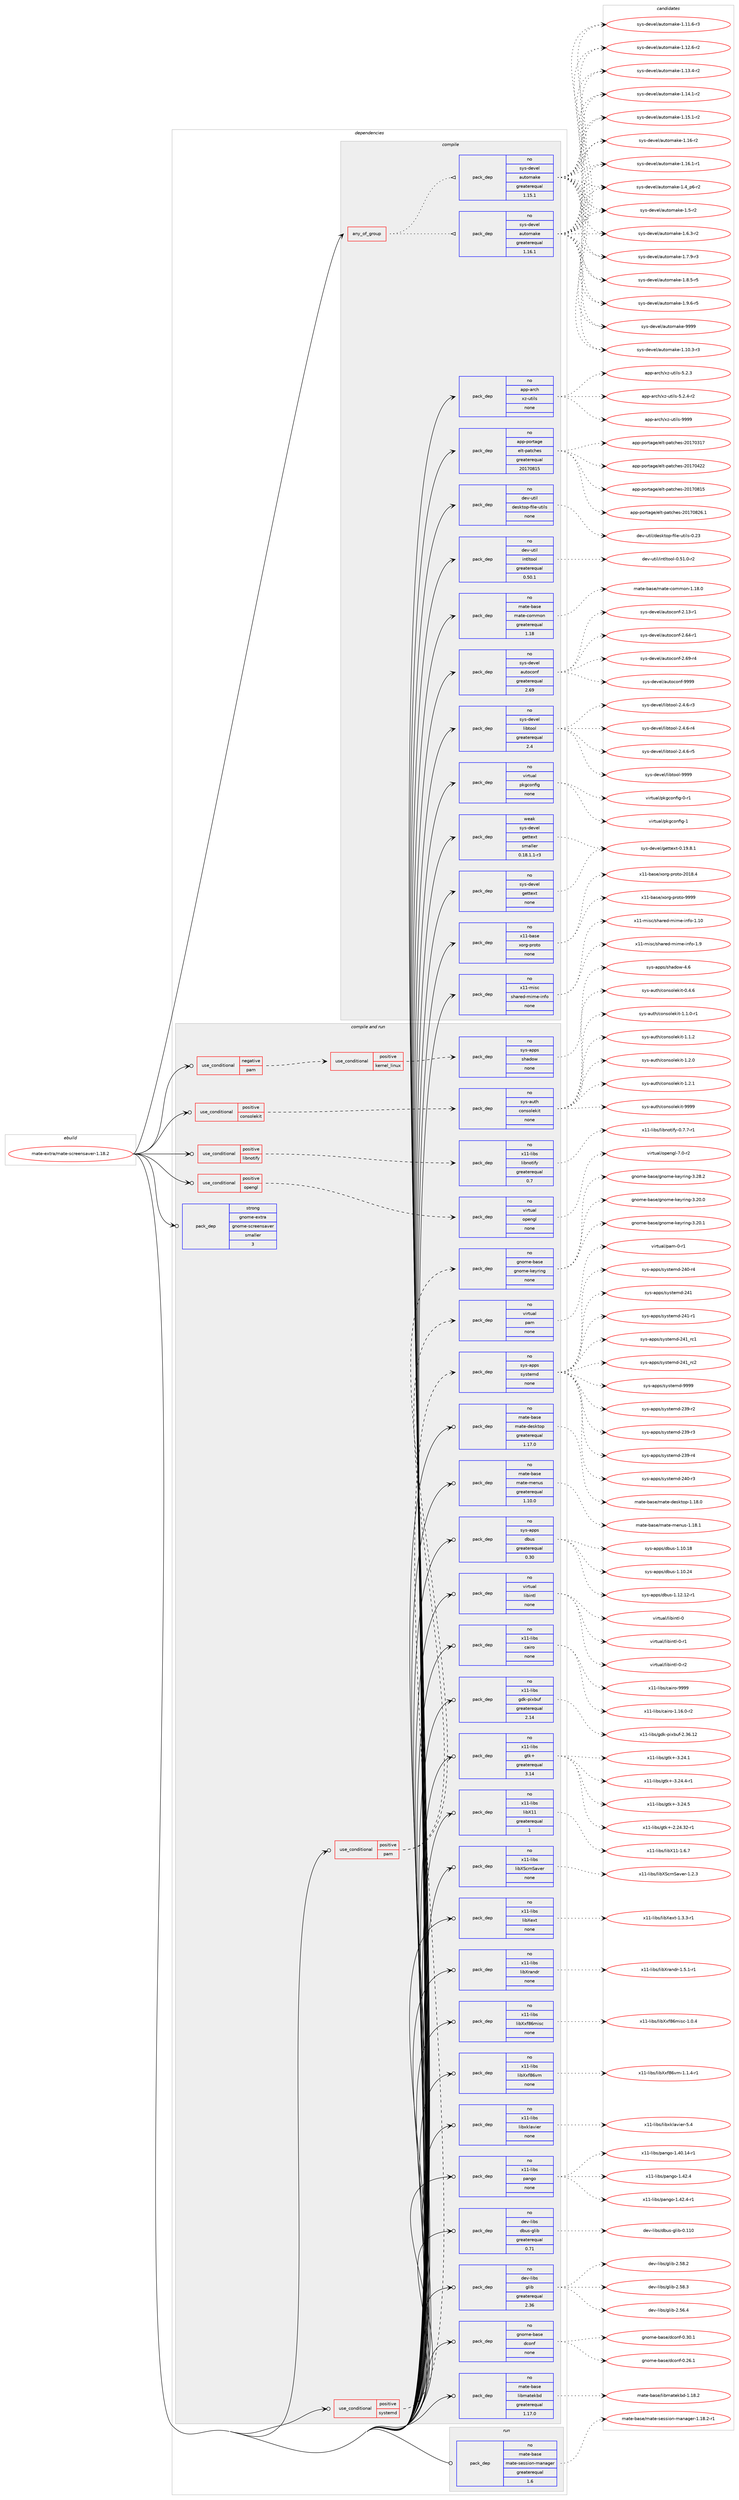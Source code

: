 digraph prolog {

# *************
# Graph options
# *************

newrank=true;
concentrate=true;
compound=true;
graph [rankdir=LR,fontname=Helvetica,fontsize=10,ranksep=1.5];#, ranksep=2.5, nodesep=0.2];
edge  [arrowhead=vee];
node  [fontname=Helvetica,fontsize=10];

# **********
# The ebuild
# **********

subgraph cluster_leftcol {
color=gray;
rank=same;
label=<<i>ebuild</i>>;
id [label="mate-extra/mate-screensaver-1.18.2", color=red, width=4, href="../mate-extra/mate-screensaver-1.18.2.svg"];
}

# ****************
# The dependencies
# ****************

subgraph cluster_midcol {
color=gray;
label=<<i>dependencies</i>>;
subgraph cluster_compile {
fillcolor="#eeeeee";
style=filled;
label=<<i>compile</i>>;
subgraph any24514 {
dependency1598456 [label=<<TABLE BORDER="0" CELLBORDER="1" CELLSPACING="0" CELLPADDING="4"><TR><TD CELLPADDING="10">any_of_group</TD></TR></TABLE>>, shape=none, color=red];subgraph pack1141794 {
dependency1598457 [label=<<TABLE BORDER="0" CELLBORDER="1" CELLSPACING="0" CELLPADDING="4" WIDTH="220"><TR><TD ROWSPAN="6" CELLPADDING="30">pack_dep</TD></TR><TR><TD WIDTH="110">no</TD></TR><TR><TD>sys-devel</TD></TR><TR><TD>automake</TD></TR><TR><TD>greaterequal</TD></TR><TR><TD>1.16.1</TD></TR></TABLE>>, shape=none, color=blue];
}
dependency1598456:e -> dependency1598457:w [weight=20,style="dotted",arrowhead="oinv"];
subgraph pack1141795 {
dependency1598458 [label=<<TABLE BORDER="0" CELLBORDER="1" CELLSPACING="0" CELLPADDING="4" WIDTH="220"><TR><TD ROWSPAN="6" CELLPADDING="30">pack_dep</TD></TR><TR><TD WIDTH="110">no</TD></TR><TR><TD>sys-devel</TD></TR><TR><TD>automake</TD></TR><TR><TD>greaterequal</TD></TR><TR><TD>1.15.1</TD></TR></TABLE>>, shape=none, color=blue];
}
dependency1598456:e -> dependency1598458:w [weight=20,style="dotted",arrowhead="oinv"];
}
id:e -> dependency1598456:w [weight=20,style="solid",arrowhead="vee"];
subgraph pack1141796 {
dependency1598459 [label=<<TABLE BORDER="0" CELLBORDER="1" CELLSPACING="0" CELLPADDING="4" WIDTH="220"><TR><TD ROWSPAN="6" CELLPADDING="30">pack_dep</TD></TR><TR><TD WIDTH="110">no</TD></TR><TR><TD>app-arch</TD></TR><TR><TD>xz-utils</TD></TR><TR><TD>none</TD></TR><TR><TD></TD></TR></TABLE>>, shape=none, color=blue];
}
id:e -> dependency1598459:w [weight=20,style="solid",arrowhead="vee"];
subgraph pack1141797 {
dependency1598460 [label=<<TABLE BORDER="0" CELLBORDER="1" CELLSPACING="0" CELLPADDING="4" WIDTH="220"><TR><TD ROWSPAN="6" CELLPADDING="30">pack_dep</TD></TR><TR><TD WIDTH="110">no</TD></TR><TR><TD>app-portage</TD></TR><TR><TD>elt-patches</TD></TR><TR><TD>greaterequal</TD></TR><TR><TD>20170815</TD></TR></TABLE>>, shape=none, color=blue];
}
id:e -> dependency1598460:w [weight=20,style="solid",arrowhead="vee"];
subgraph pack1141798 {
dependency1598461 [label=<<TABLE BORDER="0" CELLBORDER="1" CELLSPACING="0" CELLPADDING="4" WIDTH="220"><TR><TD ROWSPAN="6" CELLPADDING="30">pack_dep</TD></TR><TR><TD WIDTH="110">no</TD></TR><TR><TD>dev-util</TD></TR><TR><TD>desktop-file-utils</TD></TR><TR><TD>none</TD></TR><TR><TD></TD></TR></TABLE>>, shape=none, color=blue];
}
id:e -> dependency1598461:w [weight=20,style="solid",arrowhead="vee"];
subgraph pack1141799 {
dependency1598462 [label=<<TABLE BORDER="0" CELLBORDER="1" CELLSPACING="0" CELLPADDING="4" WIDTH="220"><TR><TD ROWSPAN="6" CELLPADDING="30">pack_dep</TD></TR><TR><TD WIDTH="110">no</TD></TR><TR><TD>dev-util</TD></TR><TR><TD>intltool</TD></TR><TR><TD>greaterequal</TD></TR><TR><TD>0.50.1</TD></TR></TABLE>>, shape=none, color=blue];
}
id:e -> dependency1598462:w [weight=20,style="solid",arrowhead="vee"];
subgraph pack1141800 {
dependency1598463 [label=<<TABLE BORDER="0" CELLBORDER="1" CELLSPACING="0" CELLPADDING="4" WIDTH="220"><TR><TD ROWSPAN="6" CELLPADDING="30">pack_dep</TD></TR><TR><TD WIDTH="110">no</TD></TR><TR><TD>mate-base</TD></TR><TR><TD>mate-common</TD></TR><TR><TD>greaterequal</TD></TR><TR><TD>1.18</TD></TR></TABLE>>, shape=none, color=blue];
}
id:e -> dependency1598463:w [weight=20,style="solid",arrowhead="vee"];
subgraph pack1141801 {
dependency1598464 [label=<<TABLE BORDER="0" CELLBORDER="1" CELLSPACING="0" CELLPADDING="4" WIDTH="220"><TR><TD ROWSPAN="6" CELLPADDING="30">pack_dep</TD></TR><TR><TD WIDTH="110">no</TD></TR><TR><TD>sys-devel</TD></TR><TR><TD>autoconf</TD></TR><TR><TD>greaterequal</TD></TR><TR><TD>2.69</TD></TR></TABLE>>, shape=none, color=blue];
}
id:e -> dependency1598464:w [weight=20,style="solid",arrowhead="vee"];
subgraph pack1141802 {
dependency1598465 [label=<<TABLE BORDER="0" CELLBORDER="1" CELLSPACING="0" CELLPADDING="4" WIDTH="220"><TR><TD ROWSPAN="6" CELLPADDING="30">pack_dep</TD></TR><TR><TD WIDTH="110">no</TD></TR><TR><TD>sys-devel</TD></TR><TR><TD>gettext</TD></TR><TR><TD>none</TD></TR><TR><TD></TD></TR></TABLE>>, shape=none, color=blue];
}
id:e -> dependency1598465:w [weight=20,style="solid",arrowhead="vee"];
subgraph pack1141803 {
dependency1598466 [label=<<TABLE BORDER="0" CELLBORDER="1" CELLSPACING="0" CELLPADDING="4" WIDTH="220"><TR><TD ROWSPAN="6" CELLPADDING="30">pack_dep</TD></TR><TR><TD WIDTH="110">no</TD></TR><TR><TD>sys-devel</TD></TR><TR><TD>libtool</TD></TR><TR><TD>greaterequal</TD></TR><TR><TD>2.4</TD></TR></TABLE>>, shape=none, color=blue];
}
id:e -> dependency1598466:w [weight=20,style="solid",arrowhead="vee"];
subgraph pack1141804 {
dependency1598467 [label=<<TABLE BORDER="0" CELLBORDER="1" CELLSPACING="0" CELLPADDING="4" WIDTH="220"><TR><TD ROWSPAN="6" CELLPADDING="30">pack_dep</TD></TR><TR><TD WIDTH="110">no</TD></TR><TR><TD>virtual</TD></TR><TR><TD>pkgconfig</TD></TR><TR><TD>none</TD></TR><TR><TD></TD></TR></TABLE>>, shape=none, color=blue];
}
id:e -> dependency1598467:w [weight=20,style="solid",arrowhead="vee"];
subgraph pack1141805 {
dependency1598468 [label=<<TABLE BORDER="0" CELLBORDER="1" CELLSPACING="0" CELLPADDING="4" WIDTH="220"><TR><TD ROWSPAN="6" CELLPADDING="30">pack_dep</TD></TR><TR><TD WIDTH="110">no</TD></TR><TR><TD>x11-base</TD></TR><TR><TD>xorg-proto</TD></TR><TR><TD>none</TD></TR><TR><TD></TD></TR></TABLE>>, shape=none, color=blue];
}
id:e -> dependency1598468:w [weight=20,style="solid",arrowhead="vee"];
subgraph pack1141806 {
dependency1598469 [label=<<TABLE BORDER="0" CELLBORDER="1" CELLSPACING="0" CELLPADDING="4" WIDTH="220"><TR><TD ROWSPAN="6" CELLPADDING="30">pack_dep</TD></TR><TR><TD WIDTH="110">no</TD></TR><TR><TD>x11-misc</TD></TR><TR><TD>shared-mime-info</TD></TR><TR><TD>none</TD></TR><TR><TD></TD></TR></TABLE>>, shape=none, color=blue];
}
id:e -> dependency1598469:w [weight=20,style="solid",arrowhead="vee"];
subgraph pack1141807 {
dependency1598470 [label=<<TABLE BORDER="0" CELLBORDER="1" CELLSPACING="0" CELLPADDING="4" WIDTH="220"><TR><TD ROWSPAN="6" CELLPADDING="30">pack_dep</TD></TR><TR><TD WIDTH="110">weak</TD></TR><TR><TD>sys-devel</TD></TR><TR><TD>gettext</TD></TR><TR><TD>smaller</TD></TR><TR><TD>0.18.1.1-r3</TD></TR></TABLE>>, shape=none, color=blue];
}
id:e -> dependency1598470:w [weight=20,style="solid",arrowhead="vee"];
}
subgraph cluster_compileandrun {
fillcolor="#eeeeee";
style=filled;
label=<<i>compile and run</i>>;
subgraph cond431502 {
dependency1598471 [label=<<TABLE BORDER="0" CELLBORDER="1" CELLSPACING="0" CELLPADDING="4"><TR><TD ROWSPAN="3" CELLPADDING="10">use_conditional</TD></TR><TR><TD>negative</TD></TR><TR><TD>pam</TD></TR></TABLE>>, shape=none, color=red];
subgraph cond431503 {
dependency1598472 [label=<<TABLE BORDER="0" CELLBORDER="1" CELLSPACING="0" CELLPADDING="4"><TR><TD ROWSPAN="3" CELLPADDING="10">use_conditional</TD></TR><TR><TD>positive</TD></TR><TR><TD>kernel_linux</TD></TR></TABLE>>, shape=none, color=red];
subgraph pack1141808 {
dependency1598473 [label=<<TABLE BORDER="0" CELLBORDER="1" CELLSPACING="0" CELLPADDING="4" WIDTH="220"><TR><TD ROWSPAN="6" CELLPADDING="30">pack_dep</TD></TR><TR><TD WIDTH="110">no</TD></TR><TR><TD>sys-apps</TD></TR><TR><TD>shadow</TD></TR><TR><TD>none</TD></TR><TR><TD></TD></TR></TABLE>>, shape=none, color=blue];
}
dependency1598472:e -> dependency1598473:w [weight=20,style="dashed",arrowhead="vee"];
}
dependency1598471:e -> dependency1598472:w [weight=20,style="dashed",arrowhead="vee"];
}
id:e -> dependency1598471:w [weight=20,style="solid",arrowhead="odotvee"];
subgraph cond431504 {
dependency1598474 [label=<<TABLE BORDER="0" CELLBORDER="1" CELLSPACING="0" CELLPADDING="4"><TR><TD ROWSPAN="3" CELLPADDING="10">use_conditional</TD></TR><TR><TD>positive</TD></TR><TR><TD>consolekit</TD></TR></TABLE>>, shape=none, color=red];
subgraph pack1141809 {
dependency1598475 [label=<<TABLE BORDER="0" CELLBORDER="1" CELLSPACING="0" CELLPADDING="4" WIDTH="220"><TR><TD ROWSPAN="6" CELLPADDING="30">pack_dep</TD></TR><TR><TD WIDTH="110">no</TD></TR><TR><TD>sys-auth</TD></TR><TR><TD>consolekit</TD></TR><TR><TD>none</TD></TR><TR><TD></TD></TR></TABLE>>, shape=none, color=blue];
}
dependency1598474:e -> dependency1598475:w [weight=20,style="dashed",arrowhead="vee"];
}
id:e -> dependency1598474:w [weight=20,style="solid",arrowhead="odotvee"];
subgraph cond431505 {
dependency1598476 [label=<<TABLE BORDER="0" CELLBORDER="1" CELLSPACING="0" CELLPADDING="4"><TR><TD ROWSPAN="3" CELLPADDING="10">use_conditional</TD></TR><TR><TD>positive</TD></TR><TR><TD>libnotify</TD></TR></TABLE>>, shape=none, color=red];
subgraph pack1141810 {
dependency1598477 [label=<<TABLE BORDER="0" CELLBORDER="1" CELLSPACING="0" CELLPADDING="4" WIDTH="220"><TR><TD ROWSPAN="6" CELLPADDING="30">pack_dep</TD></TR><TR><TD WIDTH="110">no</TD></TR><TR><TD>x11-libs</TD></TR><TR><TD>libnotify</TD></TR><TR><TD>greaterequal</TD></TR><TR><TD>0.7</TD></TR></TABLE>>, shape=none, color=blue];
}
dependency1598476:e -> dependency1598477:w [weight=20,style="dashed",arrowhead="vee"];
}
id:e -> dependency1598476:w [weight=20,style="solid",arrowhead="odotvee"];
subgraph cond431506 {
dependency1598478 [label=<<TABLE BORDER="0" CELLBORDER="1" CELLSPACING="0" CELLPADDING="4"><TR><TD ROWSPAN="3" CELLPADDING="10">use_conditional</TD></TR><TR><TD>positive</TD></TR><TR><TD>opengl</TD></TR></TABLE>>, shape=none, color=red];
subgraph pack1141811 {
dependency1598479 [label=<<TABLE BORDER="0" CELLBORDER="1" CELLSPACING="0" CELLPADDING="4" WIDTH="220"><TR><TD ROWSPAN="6" CELLPADDING="30">pack_dep</TD></TR><TR><TD WIDTH="110">no</TD></TR><TR><TD>virtual</TD></TR><TR><TD>opengl</TD></TR><TR><TD>none</TD></TR><TR><TD></TD></TR></TABLE>>, shape=none, color=blue];
}
dependency1598478:e -> dependency1598479:w [weight=20,style="dashed",arrowhead="vee"];
}
id:e -> dependency1598478:w [weight=20,style="solid",arrowhead="odotvee"];
subgraph cond431507 {
dependency1598480 [label=<<TABLE BORDER="0" CELLBORDER="1" CELLSPACING="0" CELLPADDING="4"><TR><TD ROWSPAN="3" CELLPADDING="10">use_conditional</TD></TR><TR><TD>positive</TD></TR><TR><TD>pam</TD></TR></TABLE>>, shape=none, color=red];
subgraph pack1141812 {
dependency1598481 [label=<<TABLE BORDER="0" CELLBORDER="1" CELLSPACING="0" CELLPADDING="4" WIDTH="220"><TR><TD ROWSPAN="6" CELLPADDING="30">pack_dep</TD></TR><TR><TD WIDTH="110">no</TD></TR><TR><TD>gnome-base</TD></TR><TR><TD>gnome-keyring</TD></TR><TR><TD>none</TD></TR><TR><TD></TD></TR></TABLE>>, shape=none, color=blue];
}
dependency1598480:e -> dependency1598481:w [weight=20,style="dashed",arrowhead="vee"];
subgraph pack1141813 {
dependency1598482 [label=<<TABLE BORDER="0" CELLBORDER="1" CELLSPACING="0" CELLPADDING="4" WIDTH="220"><TR><TD ROWSPAN="6" CELLPADDING="30">pack_dep</TD></TR><TR><TD WIDTH="110">no</TD></TR><TR><TD>virtual</TD></TR><TR><TD>pam</TD></TR><TR><TD>none</TD></TR><TR><TD></TD></TR></TABLE>>, shape=none, color=blue];
}
dependency1598480:e -> dependency1598482:w [weight=20,style="dashed",arrowhead="vee"];
}
id:e -> dependency1598480:w [weight=20,style="solid",arrowhead="odotvee"];
subgraph cond431508 {
dependency1598483 [label=<<TABLE BORDER="0" CELLBORDER="1" CELLSPACING="0" CELLPADDING="4"><TR><TD ROWSPAN="3" CELLPADDING="10">use_conditional</TD></TR><TR><TD>positive</TD></TR><TR><TD>systemd</TD></TR></TABLE>>, shape=none, color=red];
subgraph pack1141814 {
dependency1598484 [label=<<TABLE BORDER="0" CELLBORDER="1" CELLSPACING="0" CELLPADDING="4" WIDTH="220"><TR><TD ROWSPAN="6" CELLPADDING="30">pack_dep</TD></TR><TR><TD WIDTH="110">no</TD></TR><TR><TD>sys-apps</TD></TR><TR><TD>systemd</TD></TR><TR><TD>none</TD></TR><TR><TD></TD></TR></TABLE>>, shape=none, color=blue];
}
dependency1598483:e -> dependency1598484:w [weight=20,style="dashed",arrowhead="vee"];
}
id:e -> dependency1598483:w [weight=20,style="solid",arrowhead="odotvee"];
subgraph pack1141815 {
dependency1598485 [label=<<TABLE BORDER="0" CELLBORDER="1" CELLSPACING="0" CELLPADDING="4" WIDTH="220"><TR><TD ROWSPAN="6" CELLPADDING="30">pack_dep</TD></TR><TR><TD WIDTH="110">no</TD></TR><TR><TD>dev-libs</TD></TR><TR><TD>dbus-glib</TD></TR><TR><TD>greaterequal</TD></TR><TR><TD>0.71</TD></TR></TABLE>>, shape=none, color=blue];
}
id:e -> dependency1598485:w [weight=20,style="solid",arrowhead="odotvee"];
subgraph pack1141816 {
dependency1598486 [label=<<TABLE BORDER="0" CELLBORDER="1" CELLSPACING="0" CELLPADDING="4" WIDTH="220"><TR><TD ROWSPAN="6" CELLPADDING="30">pack_dep</TD></TR><TR><TD WIDTH="110">no</TD></TR><TR><TD>dev-libs</TD></TR><TR><TD>glib</TD></TR><TR><TD>greaterequal</TD></TR><TR><TD>2.36</TD></TR></TABLE>>, shape=none, color=blue];
}
id:e -> dependency1598486:w [weight=20,style="solid",arrowhead="odotvee"];
subgraph pack1141817 {
dependency1598487 [label=<<TABLE BORDER="0" CELLBORDER="1" CELLSPACING="0" CELLPADDING="4" WIDTH="220"><TR><TD ROWSPAN="6" CELLPADDING="30">pack_dep</TD></TR><TR><TD WIDTH="110">no</TD></TR><TR><TD>gnome-base</TD></TR><TR><TD>dconf</TD></TR><TR><TD>none</TD></TR><TR><TD></TD></TR></TABLE>>, shape=none, color=blue];
}
id:e -> dependency1598487:w [weight=20,style="solid",arrowhead="odotvee"];
subgraph pack1141818 {
dependency1598488 [label=<<TABLE BORDER="0" CELLBORDER="1" CELLSPACING="0" CELLPADDING="4" WIDTH="220"><TR><TD ROWSPAN="6" CELLPADDING="30">pack_dep</TD></TR><TR><TD WIDTH="110">no</TD></TR><TR><TD>mate-base</TD></TR><TR><TD>libmatekbd</TD></TR><TR><TD>greaterequal</TD></TR><TR><TD>1.17.0</TD></TR></TABLE>>, shape=none, color=blue];
}
id:e -> dependency1598488:w [weight=20,style="solid",arrowhead="odotvee"];
subgraph pack1141819 {
dependency1598489 [label=<<TABLE BORDER="0" CELLBORDER="1" CELLSPACING="0" CELLPADDING="4" WIDTH="220"><TR><TD ROWSPAN="6" CELLPADDING="30">pack_dep</TD></TR><TR><TD WIDTH="110">no</TD></TR><TR><TD>mate-base</TD></TR><TR><TD>mate-desktop</TD></TR><TR><TD>greaterequal</TD></TR><TR><TD>1.17.0</TD></TR></TABLE>>, shape=none, color=blue];
}
id:e -> dependency1598489:w [weight=20,style="solid",arrowhead="odotvee"];
subgraph pack1141820 {
dependency1598490 [label=<<TABLE BORDER="0" CELLBORDER="1" CELLSPACING="0" CELLPADDING="4" WIDTH="220"><TR><TD ROWSPAN="6" CELLPADDING="30">pack_dep</TD></TR><TR><TD WIDTH="110">no</TD></TR><TR><TD>mate-base</TD></TR><TR><TD>mate-menus</TD></TR><TR><TD>greaterequal</TD></TR><TR><TD>1.10.0</TD></TR></TABLE>>, shape=none, color=blue];
}
id:e -> dependency1598490:w [weight=20,style="solid",arrowhead="odotvee"];
subgraph pack1141821 {
dependency1598491 [label=<<TABLE BORDER="0" CELLBORDER="1" CELLSPACING="0" CELLPADDING="4" WIDTH="220"><TR><TD ROWSPAN="6" CELLPADDING="30">pack_dep</TD></TR><TR><TD WIDTH="110">no</TD></TR><TR><TD>sys-apps</TD></TR><TR><TD>dbus</TD></TR><TR><TD>greaterequal</TD></TR><TR><TD>0.30</TD></TR></TABLE>>, shape=none, color=blue];
}
id:e -> dependency1598491:w [weight=20,style="solid",arrowhead="odotvee"];
subgraph pack1141822 {
dependency1598492 [label=<<TABLE BORDER="0" CELLBORDER="1" CELLSPACING="0" CELLPADDING="4" WIDTH="220"><TR><TD ROWSPAN="6" CELLPADDING="30">pack_dep</TD></TR><TR><TD WIDTH="110">no</TD></TR><TR><TD>virtual</TD></TR><TR><TD>libintl</TD></TR><TR><TD>none</TD></TR><TR><TD></TD></TR></TABLE>>, shape=none, color=blue];
}
id:e -> dependency1598492:w [weight=20,style="solid",arrowhead="odotvee"];
subgraph pack1141823 {
dependency1598493 [label=<<TABLE BORDER="0" CELLBORDER="1" CELLSPACING="0" CELLPADDING="4" WIDTH="220"><TR><TD ROWSPAN="6" CELLPADDING="30">pack_dep</TD></TR><TR><TD WIDTH="110">no</TD></TR><TR><TD>x11-libs</TD></TR><TR><TD>cairo</TD></TR><TR><TD>none</TD></TR><TR><TD></TD></TR></TABLE>>, shape=none, color=blue];
}
id:e -> dependency1598493:w [weight=20,style="solid",arrowhead="odotvee"];
subgraph pack1141824 {
dependency1598494 [label=<<TABLE BORDER="0" CELLBORDER="1" CELLSPACING="0" CELLPADDING="4" WIDTH="220"><TR><TD ROWSPAN="6" CELLPADDING="30">pack_dep</TD></TR><TR><TD WIDTH="110">no</TD></TR><TR><TD>x11-libs</TD></TR><TR><TD>gdk-pixbuf</TD></TR><TR><TD>greaterequal</TD></TR><TR><TD>2.14</TD></TR></TABLE>>, shape=none, color=blue];
}
id:e -> dependency1598494:w [weight=20,style="solid",arrowhead="odotvee"];
subgraph pack1141825 {
dependency1598495 [label=<<TABLE BORDER="0" CELLBORDER="1" CELLSPACING="0" CELLPADDING="4" WIDTH="220"><TR><TD ROWSPAN="6" CELLPADDING="30">pack_dep</TD></TR><TR><TD WIDTH="110">no</TD></TR><TR><TD>x11-libs</TD></TR><TR><TD>gtk+</TD></TR><TR><TD>greaterequal</TD></TR><TR><TD>3.14</TD></TR></TABLE>>, shape=none, color=blue];
}
id:e -> dependency1598495:w [weight=20,style="solid",arrowhead="odotvee"];
subgraph pack1141826 {
dependency1598496 [label=<<TABLE BORDER="0" CELLBORDER="1" CELLSPACING="0" CELLPADDING="4" WIDTH="220"><TR><TD ROWSPAN="6" CELLPADDING="30">pack_dep</TD></TR><TR><TD WIDTH="110">no</TD></TR><TR><TD>x11-libs</TD></TR><TR><TD>libX11</TD></TR><TR><TD>greaterequal</TD></TR><TR><TD>1</TD></TR></TABLE>>, shape=none, color=blue];
}
id:e -> dependency1598496:w [weight=20,style="solid",arrowhead="odotvee"];
subgraph pack1141827 {
dependency1598497 [label=<<TABLE BORDER="0" CELLBORDER="1" CELLSPACING="0" CELLPADDING="4" WIDTH="220"><TR><TD ROWSPAN="6" CELLPADDING="30">pack_dep</TD></TR><TR><TD WIDTH="110">no</TD></TR><TR><TD>x11-libs</TD></TR><TR><TD>libXScrnSaver</TD></TR><TR><TD>none</TD></TR><TR><TD></TD></TR></TABLE>>, shape=none, color=blue];
}
id:e -> dependency1598497:w [weight=20,style="solid",arrowhead="odotvee"];
subgraph pack1141828 {
dependency1598498 [label=<<TABLE BORDER="0" CELLBORDER="1" CELLSPACING="0" CELLPADDING="4" WIDTH="220"><TR><TD ROWSPAN="6" CELLPADDING="30">pack_dep</TD></TR><TR><TD WIDTH="110">no</TD></TR><TR><TD>x11-libs</TD></TR><TR><TD>libXext</TD></TR><TR><TD>none</TD></TR><TR><TD></TD></TR></TABLE>>, shape=none, color=blue];
}
id:e -> dependency1598498:w [weight=20,style="solid",arrowhead="odotvee"];
subgraph pack1141829 {
dependency1598499 [label=<<TABLE BORDER="0" CELLBORDER="1" CELLSPACING="0" CELLPADDING="4" WIDTH="220"><TR><TD ROWSPAN="6" CELLPADDING="30">pack_dep</TD></TR><TR><TD WIDTH="110">no</TD></TR><TR><TD>x11-libs</TD></TR><TR><TD>libXrandr</TD></TR><TR><TD>none</TD></TR><TR><TD></TD></TR></TABLE>>, shape=none, color=blue];
}
id:e -> dependency1598499:w [weight=20,style="solid",arrowhead="odotvee"];
subgraph pack1141830 {
dependency1598500 [label=<<TABLE BORDER="0" CELLBORDER="1" CELLSPACING="0" CELLPADDING="4" WIDTH="220"><TR><TD ROWSPAN="6" CELLPADDING="30">pack_dep</TD></TR><TR><TD WIDTH="110">no</TD></TR><TR><TD>x11-libs</TD></TR><TR><TD>libXxf86misc</TD></TR><TR><TD>none</TD></TR><TR><TD></TD></TR></TABLE>>, shape=none, color=blue];
}
id:e -> dependency1598500:w [weight=20,style="solid",arrowhead="odotvee"];
subgraph pack1141831 {
dependency1598501 [label=<<TABLE BORDER="0" CELLBORDER="1" CELLSPACING="0" CELLPADDING="4" WIDTH="220"><TR><TD ROWSPAN="6" CELLPADDING="30">pack_dep</TD></TR><TR><TD WIDTH="110">no</TD></TR><TR><TD>x11-libs</TD></TR><TR><TD>libXxf86vm</TD></TR><TR><TD>none</TD></TR><TR><TD></TD></TR></TABLE>>, shape=none, color=blue];
}
id:e -> dependency1598501:w [weight=20,style="solid",arrowhead="odotvee"];
subgraph pack1141832 {
dependency1598502 [label=<<TABLE BORDER="0" CELLBORDER="1" CELLSPACING="0" CELLPADDING="4" WIDTH="220"><TR><TD ROWSPAN="6" CELLPADDING="30">pack_dep</TD></TR><TR><TD WIDTH="110">no</TD></TR><TR><TD>x11-libs</TD></TR><TR><TD>libxklavier</TD></TR><TR><TD>none</TD></TR><TR><TD></TD></TR></TABLE>>, shape=none, color=blue];
}
id:e -> dependency1598502:w [weight=20,style="solid",arrowhead="odotvee"];
subgraph pack1141833 {
dependency1598503 [label=<<TABLE BORDER="0" CELLBORDER="1" CELLSPACING="0" CELLPADDING="4" WIDTH="220"><TR><TD ROWSPAN="6" CELLPADDING="30">pack_dep</TD></TR><TR><TD WIDTH="110">no</TD></TR><TR><TD>x11-libs</TD></TR><TR><TD>pango</TD></TR><TR><TD>none</TD></TR><TR><TD></TD></TR></TABLE>>, shape=none, color=blue];
}
id:e -> dependency1598503:w [weight=20,style="solid",arrowhead="odotvee"];
subgraph pack1141834 {
dependency1598504 [label=<<TABLE BORDER="0" CELLBORDER="1" CELLSPACING="0" CELLPADDING="4" WIDTH="220"><TR><TD ROWSPAN="6" CELLPADDING="30">pack_dep</TD></TR><TR><TD WIDTH="110">strong</TD></TR><TR><TD>gnome-extra</TD></TR><TR><TD>gnome-screensaver</TD></TR><TR><TD>smaller</TD></TR><TR><TD>3</TD></TR></TABLE>>, shape=none, color=blue];
}
id:e -> dependency1598504:w [weight=20,style="solid",arrowhead="odotvee"];
}
subgraph cluster_run {
fillcolor="#eeeeee";
style=filled;
label=<<i>run</i>>;
subgraph pack1141835 {
dependency1598505 [label=<<TABLE BORDER="0" CELLBORDER="1" CELLSPACING="0" CELLPADDING="4" WIDTH="220"><TR><TD ROWSPAN="6" CELLPADDING="30">pack_dep</TD></TR><TR><TD WIDTH="110">no</TD></TR><TR><TD>mate-base</TD></TR><TR><TD>mate-session-manager</TD></TR><TR><TD>greaterequal</TD></TR><TR><TD>1.6</TD></TR></TABLE>>, shape=none, color=blue];
}
id:e -> dependency1598505:w [weight=20,style="solid",arrowhead="odot"];
}
}

# **************
# The candidates
# **************

subgraph cluster_choices {
rank=same;
color=gray;
label=<<i>candidates</i>>;

subgraph choice1141794 {
color=black;
nodesep=1;
choice11512111545100101118101108479711711611110997107101454946494846514511451 [label="sys-devel/automake-1.10.3-r3", color=red, width=4,href="../sys-devel/automake-1.10.3-r3.svg"];
choice11512111545100101118101108479711711611110997107101454946494946544511451 [label="sys-devel/automake-1.11.6-r3", color=red, width=4,href="../sys-devel/automake-1.11.6-r3.svg"];
choice11512111545100101118101108479711711611110997107101454946495046544511450 [label="sys-devel/automake-1.12.6-r2", color=red, width=4,href="../sys-devel/automake-1.12.6-r2.svg"];
choice11512111545100101118101108479711711611110997107101454946495146524511450 [label="sys-devel/automake-1.13.4-r2", color=red, width=4,href="../sys-devel/automake-1.13.4-r2.svg"];
choice11512111545100101118101108479711711611110997107101454946495246494511450 [label="sys-devel/automake-1.14.1-r2", color=red, width=4,href="../sys-devel/automake-1.14.1-r2.svg"];
choice11512111545100101118101108479711711611110997107101454946495346494511450 [label="sys-devel/automake-1.15.1-r2", color=red, width=4,href="../sys-devel/automake-1.15.1-r2.svg"];
choice1151211154510010111810110847971171161111099710710145494649544511450 [label="sys-devel/automake-1.16-r2", color=red, width=4,href="../sys-devel/automake-1.16-r2.svg"];
choice11512111545100101118101108479711711611110997107101454946495446494511449 [label="sys-devel/automake-1.16.1-r1", color=red, width=4,href="../sys-devel/automake-1.16.1-r1.svg"];
choice115121115451001011181011084797117116111109971071014549465295112544511450 [label="sys-devel/automake-1.4_p6-r2", color=red, width=4,href="../sys-devel/automake-1.4_p6-r2.svg"];
choice11512111545100101118101108479711711611110997107101454946534511450 [label="sys-devel/automake-1.5-r2", color=red, width=4,href="../sys-devel/automake-1.5-r2.svg"];
choice115121115451001011181011084797117116111109971071014549465446514511450 [label="sys-devel/automake-1.6.3-r2", color=red, width=4,href="../sys-devel/automake-1.6.3-r2.svg"];
choice115121115451001011181011084797117116111109971071014549465546574511451 [label="sys-devel/automake-1.7.9-r3", color=red, width=4,href="../sys-devel/automake-1.7.9-r3.svg"];
choice115121115451001011181011084797117116111109971071014549465646534511453 [label="sys-devel/automake-1.8.5-r5", color=red, width=4,href="../sys-devel/automake-1.8.5-r5.svg"];
choice115121115451001011181011084797117116111109971071014549465746544511453 [label="sys-devel/automake-1.9.6-r5", color=red, width=4,href="../sys-devel/automake-1.9.6-r5.svg"];
choice115121115451001011181011084797117116111109971071014557575757 [label="sys-devel/automake-9999", color=red, width=4,href="../sys-devel/automake-9999.svg"];
dependency1598457:e -> choice11512111545100101118101108479711711611110997107101454946494846514511451:w [style=dotted,weight="100"];
dependency1598457:e -> choice11512111545100101118101108479711711611110997107101454946494946544511451:w [style=dotted,weight="100"];
dependency1598457:e -> choice11512111545100101118101108479711711611110997107101454946495046544511450:w [style=dotted,weight="100"];
dependency1598457:e -> choice11512111545100101118101108479711711611110997107101454946495146524511450:w [style=dotted,weight="100"];
dependency1598457:e -> choice11512111545100101118101108479711711611110997107101454946495246494511450:w [style=dotted,weight="100"];
dependency1598457:e -> choice11512111545100101118101108479711711611110997107101454946495346494511450:w [style=dotted,weight="100"];
dependency1598457:e -> choice1151211154510010111810110847971171161111099710710145494649544511450:w [style=dotted,weight="100"];
dependency1598457:e -> choice11512111545100101118101108479711711611110997107101454946495446494511449:w [style=dotted,weight="100"];
dependency1598457:e -> choice115121115451001011181011084797117116111109971071014549465295112544511450:w [style=dotted,weight="100"];
dependency1598457:e -> choice11512111545100101118101108479711711611110997107101454946534511450:w [style=dotted,weight="100"];
dependency1598457:e -> choice115121115451001011181011084797117116111109971071014549465446514511450:w [style=dotted,weight="100"];
dependency1598457:e -> choice115121115451001011181011084797117116111109971071014549465546574511451:w [style=dotted,weight="100"];
dependency1598457:e -> choice115121115451001011181011084797117116111109971071014549465646534511453:w [style=dotted,weight="100"];
dependency1598457:e -> choice115121115451001011181011084797117116111109971071014549465746544511453:w [style=dotted,weight="100"];
dependency1598457:e -> choice115121115451001011181011084797117116111109971071014557575757:w [style=dotted,weight="100"];
}
subgraph choice1141795 {
color=black;
nodesep=1;
choice11512111545100101118101108479711711611110997107101454946494846514511451 [label="sys-devel/automake-1.10.3-r3", color=red, width=4,href="../sys-devel/automake-1.10.3-r3.svg"];
choice11512111545100101118101108479711711611110997107101454946494946544511451 [label="sys-devel/automake-1.11.6-r3", color=red, width=4,href="../sys-devel/automake-1.11.6-r3.svg"];
choice11512111545100101118101108479711711611110997107101454946495046544511450 [label="sys-devel/automake-1.12.6-r2", color=red, width=4,href="../sys-devel/automake-1.12.6-r2.svg"];
choice11512111545100101118101108479711711611110997107101454946495146524511450 [label="sys-devel/automake-1.13.4-r2", color=red, width=4,href="../sys-devel/automake-1.13.4-r2.svg"];
choice11512111545100101118101108479711711611110997107101454946495246494511450 [label="sys-devel/automake-1.14.1-r2", color=red, width=4,href="../sys-devel/automake-1.14.1-r2.svg"];
choice11512111545100101118101108479711711611110997107101454946495346494511450 [label="sys-devel/automake-1.15.1-r2", color=red, width=4,href="../sys-devel/automake-1.15.1-r2.svg"];
choice1151211154510010111810110847971171161111099710710145494649544511450 [label="sys-devel/automake-1.16-r2", color=red, width=4,href="../sys-devel/automake-1.16-r2.svg"];
choice11512111545100101118101108479711711611110997107101454946495446494511449 [label="sys-devel/automake-1.16.1-r1", color=red, width=4,href="../sys-devel/automake-1.16.1-r1.svg"];
choice115121115451001011181011084797117116111109971071014549465295112544511450 [label="sys-devel/automake-1.4_p6-r2", color=red, width=4,href="../sys-devel/automake-1.4_p6-r2.svg"];
choice11512111545100101118101108479711711611110997107101454946534511450 [label="sys-devel/automake-1.5-r2", color=red, width=4,href="../sys-devel/automake-1.5-r2.svg"];
choice115121115451001011181011084797117116111109971071014549465446514511450 [label="sys-devel/automake-1.6.3-r2", color=red, width=4,href="../sys-devel/automake-1.6.3-r2.svg"];
choice115121115451001011181011084797117116111109971071014549465546574511451 [label="sys-devel/automake-1.7.9-r3", color=red, width=4,href="../sys-devel/automake-1.7.9-r3.svg"];
choice115121115451001011181011084797117116111109971071014549465646534511453 [label="sys-devel/automake-1.8.5-r5", color=red, width=4,href="../sys-devel/automake-1.8.5-r5.svg"];
choice115121115451001011181011084797117116111109971071014549465746544511453 [label="sys-devel/automake-1.9.6-r5", color=red, width=4,href="../sys-devel/automake-1.9.6-r5.svg"];
choice115121115451001011181011084797117116111109971071014557575757 [label="sys-devel/automake-9999", color=red, width=4,href="../sys-devel/automake-9999.svg"];
dependency1598458:e -> choice11512111545100101118101108479711711611110997107101454946494846514511451:w [style=dotted,weight="100"];
dependency1598458:e -> choice11512111545100101118101108479711711611110997107101454946494946544511451:w [style=dotted,weight="100"];
dependency1598458:e -> choice11512111545100101118101108479711711611110997107101454946495046544511450:w [style=dotted,weight="100"];
dependency1598458:e -> choice11512111545100101118101108479711711611110997107101454946495146524511450:w [style=dotted,weight="100"];
dependency1598458:e -> choice11512111545100101118101108479711711611110997107101454946495246494511450:w [style=dotted,weight="100"];
dependency1598458:e -> choice11512111545100101118101108479711711611110997107101454946495346494511450:w [style=dotted,weight="100"];
dependency1598458:e -> choice1151211154510010111810110847971171161111099710710145494649544511450:w [style=dotted,weight="100"];
dependency1598458:e -> choice11512111545100101118101108479711711611110997107101454946495446494511449:w [style=dotted,weight="100"];
dependency1598458:e -> choice115121115451001011181011084797117116111109971071014549465295112544511450:w [style=dotted,weight="100"];
dependency1598458:e -> choice11512111545100101118101108479711711611110997107101454946534511450:w [style=dotted,weight="100"];
dependency1598458:e -> choice115121115451001011181011084797117116111109971071014549465446514511450:w [style=dotted,weight="100"];
dependency1598458:e -> choice115121115451001011181011084797117116111109971071014549465546574511451:w [style=dotted,weight="100"];
dependency1598458:e -> choice115121115451001011181011084797117116111109971071014549465646534511453:w [style=dotted,weight="100"];
dependency1598458:e -> choice115121115451001011181011084797117116111109971071014549465746544511453:w [style=dotted,weight="100"];
dependency1598458:e -> choice115121115451001011181011084797117116111109971071014557575757:w [style=dotted,weight="100"];
}
subgraph choice1141796 {
color=black;
nodesep=1;
choice971121124597114991044712012245117116105108115455346504651 [label="app-arch/xz-utils-5.2.3", color=red, width=4,href="../app-arch/xz-utils-5.2.3.svg"];
choice9711211245971149910447120122451171161051081154553465046524511450 [label="app-arch/xz-utils-5.2.4-r2", color=red, width=4,href="../app-arch/xz-utils-5.2.4-r2.svg"];
choice9711211245971149910447120122451171161051081154557575757 [label="app-arch/xz-utils-9999", color=red, width=4,href="../app-arch/xz-utils-9999.svg"];
dependency1598459:e -> choice971121124597114991044712012245117116105108115455346504651:w [style=dotted,weight="100"];
dependency1598459:e -> choice9711211245971149910447120122451171161051081154553465046524511450:w [style=dotted,weight="100"];
dependency1598459:e -> choice9711211245971149910447120122451171161051081154557575757:w [style=dotted,weight="100"];
}
subgraph choice1141797 {
color=black;
nodesep=1;
choice97112112451121111141169710310147101108116451129711699104101115455048495548514955 [label="app-portage/elt-patches-20170317", color=red, width=4,href="../app-portage/elt-patches-20170317.svg"];
choice97112112451121111141169710310147101108116451129711699104101115455048495548525050 [label="app-portage/elt-patches-20170422", color=red, width=4,href="../app-portage/elt-patches-20170422.svg"];
choice97112112451121111141169710310147101108116451129711699104101115455048495548564953 [label="app-portage/elt-patches-20170815", color=red, width=4,href="../app-portage/elt-patches-20170815.svg"];
choice971121124511211111411697103101471011081164511297116991041011154550484955485650544649 [label="app-portage/elt-patches-20170826.1", color=red, width=4,href="../app-portage/elt-patches-20170826.1.svg"];
dependency1598460:e -> choice97112112451121111141169710310147101108116451129711699104101115455048495548514955:w [style=dotted,weight="100"];
dependency1598460:e -> choice97112112451121111141169710310147101108116451129711699104101115455048495548525050:w [style=dotted,weight="100"];
dependency1598460:e -> choice97112112451121111141169710310147101108116451129711699104101115455048495548564953:w [style=dotted,weight="100"];
dependency1598460:e -> choice971121124511211111411697103101471011081164511297116991041011154550484955485650544649:w [style=dotted,weight="100"];
}
subgraph choice1141798 {
color=black;
nodesep=1;
choice100101118451171161051084710010111510711611111245102105108101451171161051081154548465051 [label="dev-util/desktop-file-utils-0.23", color=red, width=4,href="../dev-util/desktop-file-utils-0.23.svg"];
dependency1598461:e -> choice100101118451171161051084710010111510711611111245102105108101451171161051081154548465051:w [style=dotted,weight="100"];
}
subgraph choice1141799 {
color=black;
nodesep=1;
choice1001011184511711610510847105110116108116111111108454846534946484511450 [label="dev-util/intltool-0.51.0-r2", color=red, width=4,href="../dev-util/intltool-0.51.0-r2.svg"];
dependency1598462:e -> choice1001011184511711610510847105110116108116111111108454846534946484511450:w [style=dotted,weight="100"];
}
subgraph choice1141800 {
color=black;
nodesep=1;
choice109971161014598971151014710997116101459911110910911111045494649564648 [label="mate-base/mate-common-1.18.0", color=red, width=4,href="../mate-base/mate-common-1.18.0.svg"];
dependency1598463:e -> choice109971161014598971151014710997116101459911110910911111045494649564648:w [style=dotted,weight="100"];
}
subgraph choice1141801 {
color=black;
nodesep=1;
choice1151211154510010111810110847971171161119911111010245504649514511449 [label="sys-devel/autoconf-2.13-r1", color=red, width=4,href="../sys-devel/autoconf-2.13-r1.svg"];
choice1151211154510010111810110847971171161119911111010245504654524511449 [label="sys-devel/autoconf-2.64-r1", color=red, width=4,href="../sys-devel/autoconf-2.64-r1.svg"];
choice1151211154510010111810110847971171161119911111010245504654574511452 [label="sys-devel/autoconf-2.69-r4", color=red, width=4,href="../sys-devel/autoconf-2.69-r4.svg"];
choice115121115451001011181011084797117116111991111101024557575757 [label="sys-devel/autoconf-9999", color=red, width=4,href="../sys-devel/autoconf-9999.svg"];
dependency1598464:e -> choice1151211154510010111810110847971171161119911111010245504649514511449:w [style=dotted,weight="100"];
dependency1598464:e -> choice1151211154510010111810110847971171161119911111010245504654524511449:w [style=dotted,weight="100"];
dependency1598464:e -> choice1151211154510010111810110847971171161119911111010245504654574511452:w [style=dotted,weight="100"];
dependency1598464:e -> choice115121115451001011181011084797117116111991111101024557575757:w [style=dotted,weight="100"];
}
subgraph choice1141802 {
color=black;
nodesep=1;
choice1151211154510010111810110847103101116116101120116454846495746564649 [label="sys-devel/gettext-0.19.8.1", color=red, width=4,href="../sys-devel/gettext-0.19.8.1.svg"];
dependency1598465:e -> choice1151211154510010111810110847103101116116101120116454846495746564649:w [style=dotted,weight="100"];
}
subgraph choice1141803 {
color=black;
nodesep=1;
choice1151211154510010111810110847108105981161111111084550465246544511451 [label="sys-devel/libtool-2.4.6-r3", color=red, width=4,href="../sys-devel/libtool-2.4.6-r3.svg"];
choice1151211154510010111810110847108105981161111111084550465246544511452 [label="sys-devel/libtool-2.4.6-r4", color=red, width=4,href="../sys-devel/libtool-2.4.6-r4.svg"];
choice1151211154510010111810110847108105981161111111084550465246544511453 [label="sys-devel/libtool-2.4.6-r5", color=red, width=4,href="../sys-devel/libtool-2.4.6-r5.svg"];
choice1151211154510010111810110847108105981161111111084557575757 [label="sys-devel/libtool-9999", color=red, width=4,href="../sys-devel/libtool-9999.svg"];
dependency1598466:e -> choice1151211154510010111810110847108105981161111111084550465246544511451:w [style=dotted,weight="100"];
dependency1598466:e -> choice1151211154510010111810110847108105981161111111084550465246544511452:w [style=dotted,weight="100"];
dependency1598466:e -> choice1151211154510010111810110847108105981161111111084550465246544511453:w [style=dotted,weight="100"];
dependency1598466:e -> choice1151211154510010111810110847108105981161111111084557575757:w [style=dotted,weight="100"];
}
subgraph choice1141804 {
color=black;
nodesep=1;
choice11810511411611797108471121071039911111010210510345484511449 [label="virtual/pkgconfig-0-r1", color=red, width=4,href="../virtual/pkgconfig-0-r1.svg"];
choice1181051141161179710847112107103991111101021051034549 [label="virtual/pkgconfig-1", color=red, width=4,href="../virtual/pkgconfig-1.svg"];
dependency1598467:e -> choice11810511411611797108471121071039911111010210510345484511449:w [style=dotted,weight="100"];
dependency1598467:e -> choice1181051141161179710847112107103991111101021051034549:w [style=dotted,weight="100"];
}
subgraph choice1141805 {
color=black;
nodesep=1;
choice1204949459897115101471201111141034511211411111611145504849564652 [label="x11-base/xorg-proto-2018.4", color=red, width=4,href="../x11-base/xorg-proto-2018.4.svg"];
choice120494945989711510147120111114103451121141111161114557575757 [label="x11-base/xorg-proto-9999", color=red, width=4,href="../x11-base/xorg-proto-9999.svg"];
dependency1598468:e -> choice1204949459897115101471201111141034511211411111611145504849564652:w [style=dotted,weight="100"];
dependency1598468:e -> choice120494945989711510147120111114103451121141111161114557575757:w [style=dotted,weight="100"];
}
subgraph choice1141806 {
color=black;
nodesep=1;
choice12049494510910511599471151049711410110045109105109101451051101021114549464948 [label="x11-misc/shared-mime-info-1.10", color=red, width=4,href="../x11-misc/shared-mime-info-1.10.svg"];
choice120494945109105115994711510497114101100451091051091014510511010211145494657 [label="x11-misc/shared-mime-info-1.9", color=red, width=4,href="../x11-misc/shared-mime-info-1.9.svg"];
dependency1598469:e -> choice12049494510910511599471151049711410110045109105109101451051101021114549464948:w [style=dotted,weight="100"];
dependency1598469:e -> choice120494945109105115994711510497114101100451091051091014510511010211145494657:w [style=dotted,weight="100"];
}
subgraph choice1141807 {
color=black;
nodesep=1;
choice1151211154510010111810110847103101116116101120116454846495746564649 [label="sys-devel/gettext-0.19.8.1", color=red, width=4,href="../sys-devel/gettext-0.19.8.1.svg"];
dependency1598470:e -> choice1151211154510010111810110847103101116116101120116454846495746564649:w [style=dotted,weight="100"];
}
subgraph choice1141808 {
color=black;
nodesep=1;
choice1151211154597112112115471151049710011111945524654 [label="sys-apps/shadow-4.6", color=red, width=4,href="../sys-apps/shadow-4.6.svg"];
dependency1598473:e -> choice1151211154597112112115471151049710011111945524654:w [style=dotted,weight="100"];
}
subgraph choice1141809 {
color=black;
nodesep=1;
choice11512111545971171161044799111110115111108101107105116454846524654 [label="sys-auth/consolekit-0.4.6", color=red, width=4,href="../sys-auth/consolekit-0.4.6.svg"];
choice115121115459711711610447991111101151111081011071051164549464946484511449 [label="sys-auth/consolekit-1.1.0-r1", color=red, width=4,href="../sys-auth/consolekit-1.1.0-r1.svg"];
choice11512111545971171161044799111110115111108101107105116454946494650 [label="sys-auth/consolekit-1.1.2", color=red, width=4,href="../sys-auth/consolekit-1.1.2.svg"];
choice11512111545971171161044799111110115111108101107105116454946504648 [label="sys-auth/consolekit-1.2.0", color=red, width=4,href="../sys-auth/consolekit-1.2.0.svg"];
choice11512111545971171161044799111110115111108101107105116454946504649 [label="sys-auth/consolekit-1.2.1", color=red, width=4,href="../sys-auth/consolekit-1.2.1.svg"];
choice115121115459711711610447991111101151111081011071051164557575757 [label="sys-auth/consolekit-9999", color=red, width=4,href="../sys-auth/consolekit-9999.svg"];
dependency1598475:e -> choice11512111545971171161044799111110115111108101107105116454846524654:w [style=dotted,weight="100"];
dependency1598475:e -> choice115121115459711711610447991111101151111081011071051164549464946484511449:w [style=dotted,weight="100"];
dependency1598475:e -> choice11512111545971171161044799111110115111108101107105116454946494650:w [style=dotted,weight="100"];
dependency1598475:e -> choice11512111545971171161044799111110115111108101107105116454946504648:w [style=dotted,weight="100"];
dependency1598475:e -> choice11512111545971171161044799111110115111108101107105116454946504649:w [style=dotted,weight="100"];
dependency1598475:e -> choice115121115459711711610447991111101151111081011071051164557575757:w [style=dotted,weight="100"];
}
subgraph choice1141810 {
color=black;
nodesep=1;
choice1204949451081059811547108105981101111161051021214548465546554511449 [label="x11-libs/libnotify-0.7.7-r1", color=red, width=4,href="../x11-libs/libnotify-0.7.7-r1.svg"];
dependency1598477:e -> choice1204949451081059811547108105981101111161051021214548465546554511449:w [style=dotted,weight="100"];
}
subgraph choice1141811 {
color=black;
nodesep=1;
choice1181051141161179710847111112101110103108455546484511450 [label="virtual/opengl-7.0-r2", color=red, width=4,href="../virtual/opengl-7.0-r2.svg"];
dependency1598479:e -> choice1181051141161179710847111112101110103108455546484511450:w [style=dotted,weight="100"];
}
subgraph choice1141812 {
color=black;
nodesep=1;
choice103110111109101459897115101471031101111091014510710112111410511010345514650484648 [label="gnome-base/gnome-keyring-3.20.0", color=red, width=4,href="../gnome-base/gnome-keyring-3.20.0.svg"];
choice103110111109101459897115101471031101111091014510710112111410511010345514650484649 [label="gnome-base/gnome-keyring-3.20.1", color=red, width=4,href="../gnome-base/gnome-keyring-3.20.1.svg"];
choice103110111109101459897115101471031101111091014510710112111410511010345514650564650 [label="gnome-base/gnome-keyring-3.28.2", color=red, width=4,href="../gnome-base/gnome-keyring-3.28.2.svg"];
dependency1598481:e -> choice103110111109101459897115101471031101111091014510710112111410511010345514650484648:w [style=dotted,weight="100"];
dependency1598481:e -> choice103110111109101459897115101471031101111091014510710112111410511010345514650484649:w [style=dotted,weight="100"];
dependency1598481:e -> choice103110111109101459897115101471031101111091014510710112111410511010345514650564650:w [style=dotted,weight="100"];
}
subgraph choice1141813 {
color=black;
nodesep=1;
choice11810511411611797108471129710945484511449 [label="virtual/pam-0-r1", color=red, width=4,href="../virtual/pam-0-r1.svg"];
dependency1598482:e -> choice11810511411611797108471129710945484511449:w [style=dotted,weight="100"];
}
subgraph choice1141814 {
color=black;
nodesep=1;
choice115121115459711211211547115121115116101109100455051574511450 [label="sys-apps/systemd-239-r2", color=red, width=4,href="../sys-apps/systemd-239-r2.svg"];
choice115121115459711211211547115121115116101109100455051574511451 [label="sys-apps/systemd-239-r3", color=red, width=4,href="../sys-apps/systemd-239-r3.svg"];
choice115121115459711211211547115121115116101109100455051574511452 [label="sys-apps/systemd-239-r4", color=red, width=4,href="../sys-apps/systemd-239-r4.svg"];
choice115121115459711211211547115121115116101109100455052484511451 [label="sys-apps/systemd-240-r3", color=red, width=4,href="../sys-apps/systemd-240-r3.svg"];
choice115121115459711211211547115121115116101109100455052484511452 [label="sys-apps/systemd-240-r4", color=red, width=4,href="../sys-apps/systemd-240-r4.svg"];
choice11512111545971121121154711512111511610110910045505249 [label="sys-apps/systemd-241", color=red, width=4,href="../sys-apps/systemd-241.svg"];
choice115121115459711211211547115121115116101109100455052494511449 [label="sys-apps/systemd-241-r1", color=red, width=4,href="../sys-apps/systemd-241-r1.svg"];
choice11512111545971121121154711512111511610110910045505249951149949 [label="sys-apps/systemd-241_rc1", color=red, width=4,href="../sys-apps/systemd-241_rc1.svg"];
choice11512111545971121121154711512111511610110910045505249951149950 [label="sys-apps/systemd-241_rc2", color=red, width=4,href="../sys-apps/systemd-241_rc2.svg"];
choice1151211154597112112115471151211151161011091004557575757 [label="sys-apps/systemd-9999", color=red, width=4,href="../sys-apps/systemd-9999.svg"];
dependency1598484:e -> choice115121115459711211211547115121115116101109100455051574511450:w [style=dotted,weight="100"];
dependency1598484:e -> choice115121115459711211211547115121115116101109100455051574511451:w [style=dotted,weight="100"];
dependency1598484:e -> choice115121115459711211211547115121115116101109100455051574511452:w [style=dotted,weight="100"];
dependency1598484:e -> choice115121115459711211211547115121115116101109100455052484511451:w [style=dotted,weight="100"];
dependency1598484:e -> choice115121115459711211211547115121115116101109100455052484511452:w [style=dotted,weight="100"];
dependency1598484:e -> choice11512111545971121121154711512111511610110910045505249:w [style=dotted,weight="100"];
dependency1598484:e -> choice115121115459711211211547115121115116101109100455052494511449:w [style=dotted,weight="100"];
dependency1598484:e -> choice11512111545971121121154711512111511610110910045505249951149949:w [style=dotted,weight="100"];
dependency1598484:e -> choice11512111545971121121154711512111511610110910045505249951149950:w [style=dotted,weight="100"];
dependency1598484:e -> choice1151211154597112112115471151211151161011091004557575757:w [style=dotted,weight="100"];
}
subgraph choice1141815 {
color=black;
nodesep=1;
choice100101118451081059811547100981171154510310810598454846494948 [label="dev-libs/dbus-glib-0.110", color=red, width=4,href="../dev-libs/dbus-glib-0.110.svg"];
dependency1598485:e -> choice100101118451081059811547100981171154510310810598454846494948:w [style=dotted,weight="100"];
}
subgraph choice1141816 {
color=black;
nodesep=1;
choice1001011184510810598115471031081059845504653544652 [label="dev-libs/glib-2.56.4", color=red, width=4,href="../dev-libs/glib-2.56.4.svg"];
choice1001011184510810598115471031081059845504653564650 [label="dev-libs/glib-2.58.2", color=red, width=4,href="../dev-libs/glib-2.58.2.svg"];
choice1001011184510810598115471031081059845504653564651 [label="dev-libs/glib-2.58.3", color=red, width=4,href="../dev-libs/glib-2.58.3.svg"];
dependency1598486:e -> choice1001011184510810598115471031081059845504653544652:w [style=dotted,weight="100"];
dependency1598486:e -> choice1001011184510810598115471031081059845504653564650:w [style=dotted,weight="100"];
dependency1598486:e -> choice1001011184510810598115471031081059845504653564651:w [style=dotted,weight="100"];
}
subgraph choice1141817 {
color=black;
nodesep=1;
choice103110111109101459897115101471009911111010245484650544649 [label="gnome-base/dconf-0.26.1", color=red, width=4,href="../gnome-base/dconf-0.26.1.svg"];
choice103110111109101459897115101471009911111010245484651484649 [label="gnome-base/dconf-0.30.1", color=red, width=4,href="../gnome-base/dconf-0.30.1.svg"];
dependency1598487:e -> choice103110111109101459897115101471009911111010245484650544649:w [style=dotted,weight="100"];
dependency1598487:e -> choice103110111109101459897115101471009911111010245484651484649:w [style=dotted,weight="100"];
}
subgraph choice1141818 {
color=black;
nodesep=1;
choice109971161014598971151014710810598109971161011079810045494649564650 [label="mate-base/libmatekbd-1.18.2", color=red, width=4,href="../mate-base/libmatekbd-1.18.2.svg"];
dependency1598488:e -> choice109971161014598971151014710810598109971161011079810045494649564650:w [style=dotted,weight="100"];
}
subgraph choice1141819 {
color=black;
nodesep=1;
choice1099711610145989711510147109971161014510010111510711611111245494649564648 [label="mate-base/mate-desktop-1.18.0", color=red, width=4,href="../mate-base/mate-desktop-1.18.0.svg"];
dependency1598489:e -> choice1099711610145989711510147109971161014510010111510711611111245494649564648:w [style=dotted,weight="100"];
}
subgraph choice1141820 {
color=black;
nodesep=1;
choice1099711610145989711510147109971161014510910111011711545494649564649 [label="mate-base/mate-menus-1.18.1", color=red, width=4,href="../mate-base/mate-menus-1.18.1.svg"];
dependency1598490:e -> choice1099711610145989711510147109971161014510910111011711545494649564649:w [style=dotted,weight="100"];
}
subgraph choice1141821 {
color=black;
nodesep=1;
choice115121115459711211211547100981171154549464948464956 [label="sys-apps/dbus-1.10.18", color=red, width=4,href="../sys-apps/dbus-1.10.18.svg"];
choice115121115459711211211547100981171154549464948465052 [label="sys-apps/dbus-1.10.24", color=red, width=4,href="../sys-apps/dbus-1.10.24.svg"];
choice1151211154597112112115471009811711545494649504649504511449 [label="sys-apps/dbus-1.12.12-r1", color=red, width=4,href="../sys-apps/dbus-1.12.12-r1.svg"];
dependency1598491:e -> choice115121115459711211211547100981171154549464948464956:w [style=dotted,weight="100"];
dependency1598491:e -> choice115121115459711211211547100981171154549464948465052:w [style=dotted,weight="100"];
dependency1598491:e -> choice1151211154597112112115471009811711545494649504649504511449:w [style=dotted,weight="100"];
}
subgraph choice1141822 {
color=black;
nodesep=1;
choice1181051141161179710847108105981051101161084548 [label="virtual/libintl-0", color=red, width=4,href="../virtual/libintl-0.svg"];
choice11810511411611797108471081059810511011610845484511449 [label="virtual/libintl-0-r1", color=red, width=4,href="../virtual/libintl-0-r1.svg"];
choice11810511411611797108471081059810511011610845484511450 [label="virtual/libintl-0-r2", color=red, width=4,href="../virtual/libintl-0-r2.svg"];
dependency1598492:e -> choice1181051141161179710847108105981051101161084548:w [style=dotted,weight="100"];
dependency1598492:e -> choice11810511411611797108471081059810511011610845484511449:w [style=dotted,weight="100"];
dependency1598492:e -> choice11810511411611797108471081059810511011610845484511450:w [style=dotted,weight="100"];
}
subgraph choice1141823 {
color=black;
nodesep=1;
choice12049494510810598115479997105114111454946495446484511450 [label="x11-libs/cairo-1.16.0-r2", color=red, width=4,href="../x11-libs/cairo-1.16.0-r2.svg"];
choice120494945108105981154799971051141114557575757 [label="x11-libs/cairo-9999", color=red, width=4,href="../x11-libs/cairo-9999.svg"];
dependency1598493:e -> choice12049494510810598115479997105114111454946495446484511450:w [style=dotted,weight="100"];
dependency1598493:e -> choice120494945108105981154799971051141114557575757:w [style=dotted,weight="100"];
}
subgraph choice1141824 {
color=black;
nodesep=1;
choice120494945108105981154710310010745112105120981171024550465154464950 [label="x11-libs/gdk-pixbuf-2.36.12", color=red, width=4,href="../x11-libs/gdk-pixbuf-2.36.12.svg"];
dependency1598494:e -> choice120494945108105981154710310010745112105120981171024550465154464950:w [style=dotted,weight="100"];
}
subgraph choice1141825 {
color=black;
nodesep=1;
choice12049494510810598115471031161074345504650524651504511449 [label="x11-libs/gtk+-2.24.32-r1", color=red, width=4,href="../x11-libs/gtk+-2.24.32-r1.svg"];
choice12049494510810598115471031161074345514650524649 [label="x11-libs/gtk+-3.24.1", color=red, width=4,href="../x11-libs/gtk+-3.24.1.svg"];
choice120494945108105981154710311610743455146505246524511449 [label="x11-libs/gtk+-3.24.4-r1", color=red, width=4,href="../x11-libs/gtk+-3.24.4-r1.svg"];
choice12049494510810598115471031161074345514650524653 [label="x11-libs/gtk+-3.24.5", color=red, width=4,href="../x11-libs/gtk+-3.24.5.svg"];
dependency1598495:e -> choice12049494510810598115471031161074345504650524651504511449:w [style=dotted,weight="100"];
dependency1598495:e -> choice12049494510810598115471031161074345514650524649:w [style=dotted,weight="100"];
dependency1598495:e -> choice120494945108105981154710311610743455146505246524511449:w [style=dotted,weight="100"];
dependency1598495:e -> choice12049494510810598115471031161074345514650524653:w [style=dotted,weight="100"];
}
subgraph choice1141826 {
color=black;
nodesep=1;
choice120494945108105981154710810598884949454946544655 [label="x11-libs/libX11-1.6.7", color=red, width=4,href="../x11-libs/libX11-1.6.7.svg"];
dependency1598496:e -> choice120494945108105981154710810598884949454946544655:w [style=dotted,weight="100"];
}
subgraph choice1141827 {
color=black;
nodesep=1;
choice1204949451081059811547108105988883991141108397118101114454946504651 [label="x11-libs/libXScrnSaver-1.2.3", color=red, width=4,href="../x11-libs/libXScrnSaver-1.2.3.svg"];
dependency1598497:e -> choice1204949451081059811547108105988883991141108397118101114454946504651:w [style=dotted,weight="100"];
}
subgraph choice1141828 {
color=black;
nodesep=1;
choice120494945108105981154710810598881011201164549465146514511449 [label="x11-libs/libXext-1.3.3-r1", color=red, width=4,href="../x11-libs/libXext-1.3.3-r1.svg"];
dependency1598498:e -> choice120494945108105981154710810598881011201164549465146514511449:w [style=dotted,weight="100"];
}
subgraph choice1141829 {
color=black;
nodesep=1;
choice12049494510810598115471081059888114971101001144549465346494511449 [label="x11-libs/libXrandr-1.5.1-r1", color=red, width=4,href="../x11-libs/libXrandr-1.5.1-r1.svg"];
dependency1598499:e -> choice12049494510810598115471081059888114971101001144549465346494511449:w [style=dotted,weight="100"];
}
subgraph choice1141830 {
color=black;
nodesep=1;
choice12049494510810598115471081059888120102565410910511599454946484652 [label="x11-libs/libXxf86misc-1.0.4", color=red, width=4,href="../x11-libs/libXxf86misc-1.0.4.svg"];
dependency1598500:e -> choice12049494510810598115471081059888120102565410910511599454946484652:w [style=dotted,weight="100"];
}
subgraph choice1141831 {
color=black;
nodesep=1;
choice1204949451081059811547108105988812010256541181094549464946524511449 [label="x11-libs/libXxf86vm-1.1.4-r1", color=red, width=4,href="../x11-libs/libXxf86vm-1.1.4-r1.svg"];
dependency1598501:e -> choice1204949451081059811547108105988812010256541181094549464946524511449:w [style=dotted,weight="100"];
}
subgraph choice1141832 {
color=black;
nodesep=1;
choice1204949451081059811547108105981201071089711810510111445534652 [label="x11-libs/libxklavier-5.4", color=red, width=4,href="../x11-libs/libxklavier-5.4.svg"];
dependency1598502:e -> choice1204949451081059811547108105981201071089711810510111445534652:w [style=dotted,weight="100"];
}
subgraph choice1141833 {
color=black;
nodesep=1;
choice12049494510810598115471129711010311145494652484649524511449 [label="x11-libs/pango-1.40.14-r1", color=red, width=4,href="../x11-libs/pango-1.40.14-r1.svg"];
choice12049494510810598115471129711010311145494652504652 [label="x11-libs/pango-1.42.4", color=red, width=4,href="../x11-libs/pango-1.42.4.svg"];
choice120494945108105981154711297110103111454946525046524511449 [label="x11-libs/pango-1.42.4-r1", color=red, width=4,href="../x11-libs/pango-1.42.4-r1.svg"];
dependency1598503:e -> choice12049494510810598115471129711010311145494652484649524511449:w [style=dotted,weight="100"];
dependency1598503:e -> choice12049494510810598115471129711010311145494652504652:w [style=dotted,weight="100"];
dependency1598503:e -> choice120494945108105981154711297110103111454946525046524511449:w [style=dotted,weight="100"];
}
subgraph choice1141834 {
color=black;
nodesep=1;
}
subgraph choice1141835 {
color=black;
nodesep=1;
choice10997116101459897115101471099711610145115101115115105111110451099711097103101114454946495646504511449 [label="mate-base/mate-session-manager-1.18.2-r1", color=red, width=4,href="../mate-base/mate-session-manager-1.18.2-r1.svg"];
dependency1598505:e -> choice10997116101459897115101471099711610145115101115115105111110451099711097103101114454946495646504511449:w [style=dotted,weight="100"];
}
}

}
